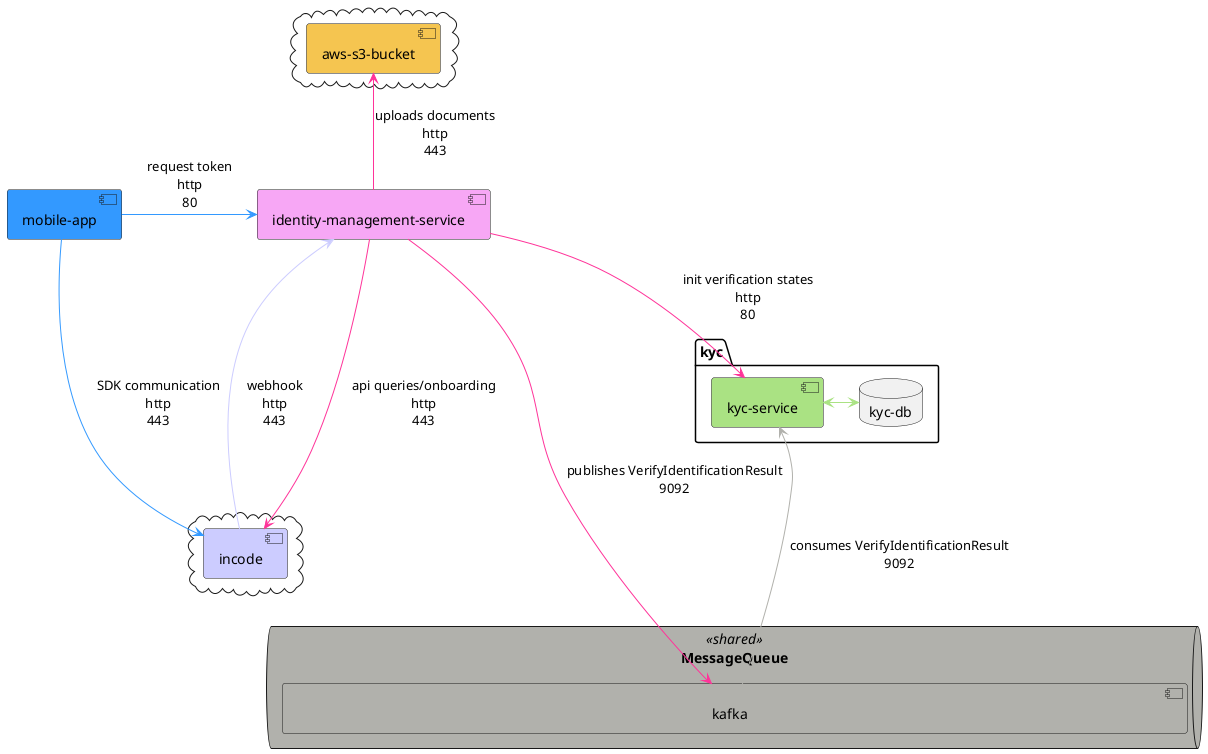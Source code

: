 @startuml
[mobile-app] #3399ff
[identity-management-service] #F7a7f5

package [kyc] {
    database "kyc-db"
    [kyc-service] #Aae283
}
cloud {
    [incode] #ccccff
}

cloud {
    [aws-s3-bucket] #F5c550
}

skinparam queue<<shared>> {
    BackgroundColor #B1b1ac
}
queue "MessageQueue"<<shared>> {
    [                                                                                                                  kafka                                                                                                                  ] as kafka #B1b1ac
}


[mobile-app] -[#3399ff]> [identity-management-service] : request token\nhttp\n80
[identity-management-service] -[#ff3399]down-> [kyc-service] : init verification states\nhttp\n80
'[kyc-service] <-[#ff3399]up- [identity-management-service] : init verification states\nhttp\n80
[identity-management-service] -[#ff3399]--> [incode] : api queries/onboarding\nhttp\n443
[incode] -[#ccccff]--> [identity-management-service] : webhook\nhttp\n443
[identity-management-service] -[#ff3399]up-> [aws-s3-bucket] : uploads documents\nhttp\n443
[identity-management-service] -[#ff3399]--> kafka : publishes VerifyIdentificationResult\n9092
[kyc-service] <--[#B1b1ac]- kafka : consumes VerifyIdentificationResult\n9092
[kyc-service] <-[#Aae283]> [kyc-db]
[mobile-app] -[#3399ff]--> [incode] : SDK communication\nhttp\n443

/'
package "Some Group" {
  HTTP - [First Component]
  [Another Component]
}

node "Other Groups" {
  FTP - [Second Component]
  [First Component] --> FTP
}

cloud {
  [Example 1]
}


database "MySql" {
  folder "This is my folder" {
    [Folder 3]
  }
  frame "Foo" {
    [Frame 4]
  }
}
`/



[Another Component] --> [Example 1]
[Example 1] --> [Folder 3]
[Folder 3] --> [Frame 4]
[Component] --> [Frame 4]

@enduml
